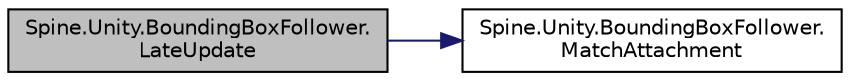 digraph "Spine.Unity.BoundingBoxFollower.LateUpdate"
{
 // LATEX_PDF_SIZE
  edge [fontname="Helvetica",fontsize="10",labelfontname="Helvetica",labelfontsize="10"];
  node [fontname="Helvetica",fontsize="10",shape=record];
  rankdir="LR";
  Node1 [label="Spine.Unity.BoundingBoxFollower.\lLateUpdate",height=0.2,width=0.4,color="black", fillcolor="grey75", style="filled", fontcolor="black",tooltip=" "];
  Node1 -> Node2 [color="midnightblue",fontsize="10",style="solid",fontname="Helvetica"];
  Node2 [label="Spine.Unity.BoundingBoxFollower.\lMatchAttachment",height=0.2,width=0.4,color="black", fillcolor="white", style="filled",URL="$class_spine_1_1_unity_1_1_bounding_box_follower.html#a3be7e071eea072b1b1fee0a5478fb380",tooltip="Sets the current collider to match attachment."];
}
